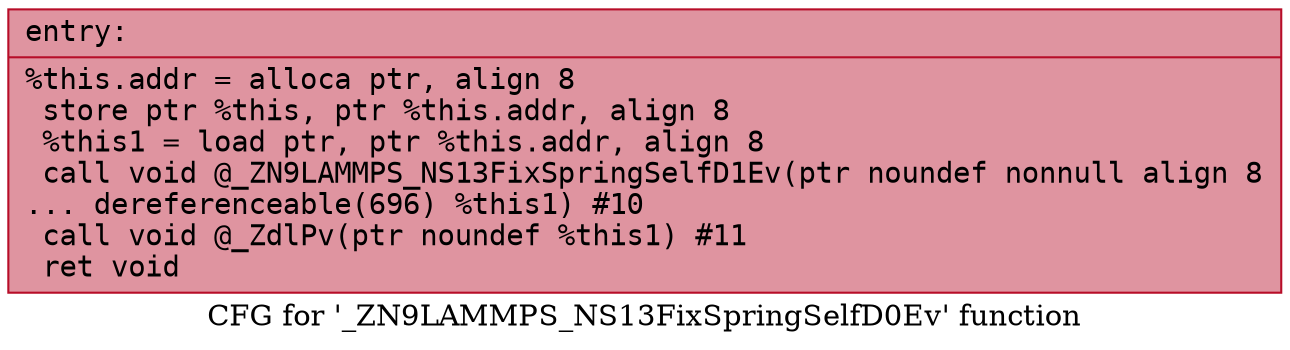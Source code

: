 digraph "CFG for '_ZN9LAMMPS_NS13FixSpringSelfD0Ev' function" {
	label="CFG for '_ZN9LAMMPS_NS13FixSpringSelfD0Ev' function";

	Node0x5622f8d04400 [shape=record,color="#b70d28ff", style=filled, fillcolor="#b70d2870" fontname="Courier",label="{entry:\l|  %this.addr = alloca ptr, align 8\l  store ptr %this, ptr %this.addr, align 8\l  %this1 = load ptr, ptr %this.addr, align 8\l  call void @_ZN9LAMMPS_NS13FixSpringSelfD1Ev(ptr noundef nonnull align 8\l... dereferenceable(696) %this1) #10\l  call void @_ZdlPv(ptr noundef %this1) #11\l  ret void\l}"];
}

